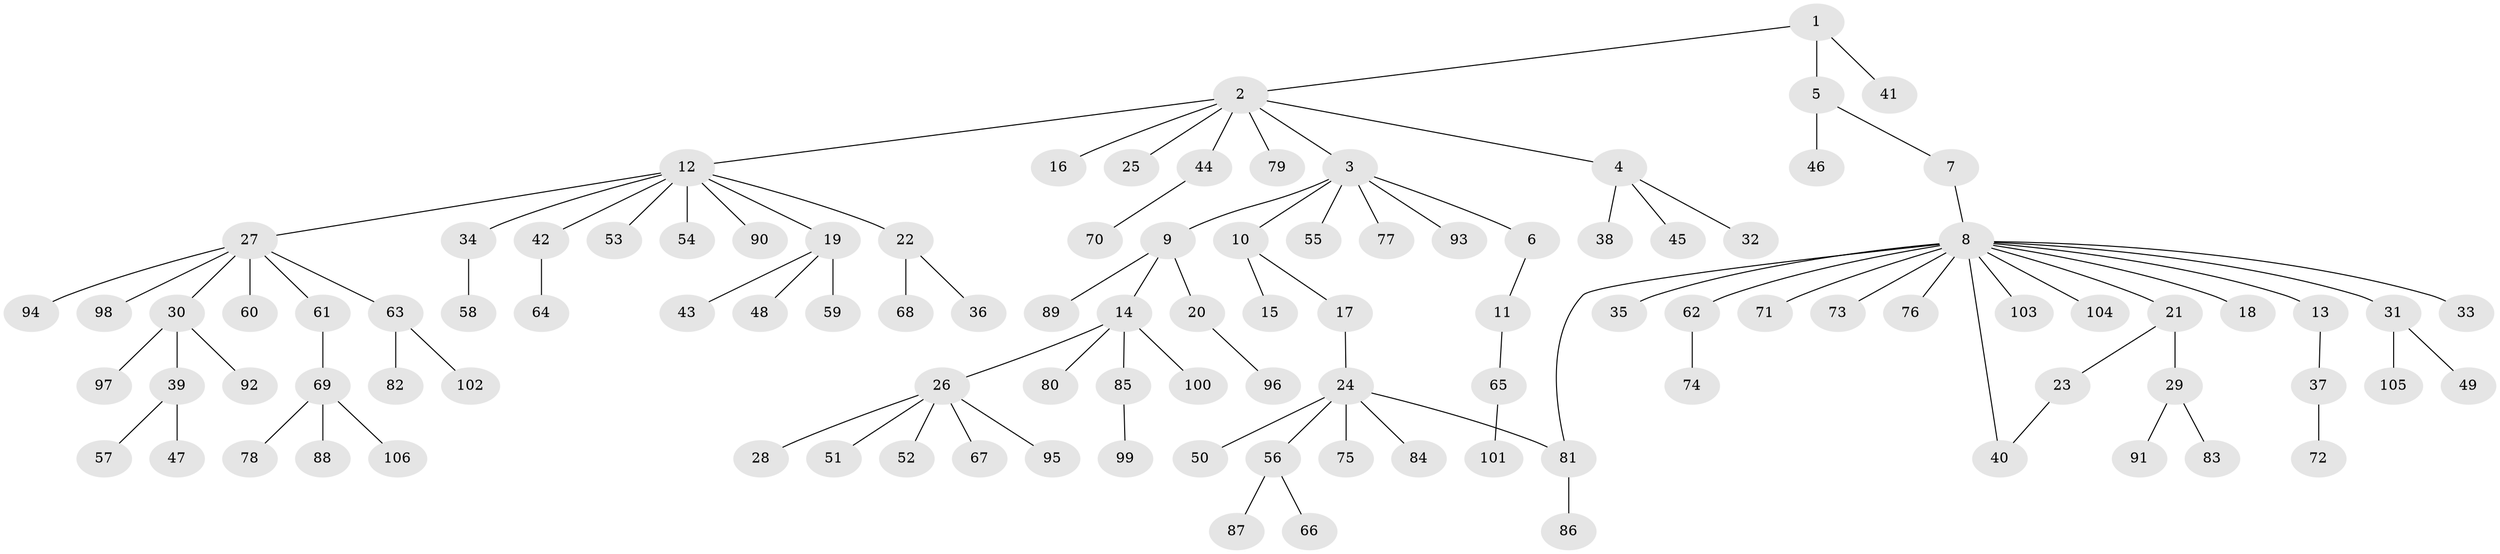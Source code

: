 // Generated by graph-tools (version 1.1) at 2025/11/02/27/25 16:11:09]
// undirected, 106 vertices, 107 edges
graph export_dot {
graph [start="1"]
  node [color=gray90,style=filled];
  1;
  2;
  3;
  4;
  5;
  6;
  7;
  8;
  9;
  10;
  11;
  12;
  13;
  14;
  15;
  16;
  17;
  18;
  19;
  20;
  21;
  22;
  23;
  24;
  25;
  26;
  27;
  28;
  29;
  30;
  31;
  32;
  33;
  34;
  35;
  36;
  37;
  38;
  39;
  40;
  41;
  42;
  43;
  44;
  45;
  46;
  47;
  48;
  49;
  50;
  51;
  52;
  53;
  54;
  55;
  56;
  57;
  58;
  59;
  60;
  61;
  62;
  63;
  64;
  65;
  66;
  67;
  68;
  69;
  70;
  71;
  72;
  73;
  74;
  75;
  76;
  77;
  78;
  79;
  80;
  81;
  82;
  83;
  84;
  85;
  86;
  87;
  88;
  89;
  90;
  91;
  92;
  93;
  94;
  95;
  96;
  97;
  98;
  99;
  100;
  101;
  102;
  103;
  104;
  105;
  106;
  1 -- 2;
  1 -- 5;
  1 -- 41;
  2 -- 3;
  2 -- 4;
  2 -- 12;
  2 -- 16;
  2 -- 25;
  2 -- 44;
  2 -- 79;
  3 -- 6;
  3 -- 9;
  3 -- 10;
  3 -- 55;
  3 -- 77;
  3 -- 93;
  4 -- 32;
  4 -- 38;
  4 -- 45;
  5 -- 7;
  5 -- 46;
  6 -- 11;
  7 -- 8;
  8 -- 13;
  8 -- 18;
  8 -- 21;
  8 -- 31;
  8 -- 33;
  8 -- 35;
  8 -- 40;
  8 -- 62;
  8 -- 71;
  8 -- 73;
  8 -- 76;
  8 -- 81;
  8 -- 103;
  8 -- 104;
  9 -- 14;
  9 -- 20;
  9 -- 89;
  10 -- 15;
  10 -- 17;
  11 -- 65;
  12 -- 19;
  12 -- 22;
  12 -- 27;
  12 -- 34;
  12 -- 42;
  12 -- 53;
  12 -- 54;
  12 -- 90;
  13 -- 37;
  14 -- 26;
  14 -- 80;
  14 -- 85;
  14 -- 100;
  17 -- 24;
  19 -- 43;
  19 -- 48;
  19 -- 59;
  20 -- 96;
  21 -- 23;
  21 -- 29;
  22 -- 36;
  22 -- 68;
  23 -- 40;
  24 -- 50;
  24 -- 56;
  24 -- 75;
  24 -- 81;
  24 -- 84;
  26 -- 28;
  26 -- 51;
  26 -- 52;
  26 -- 67;
  26 -- 95;
  27 -- 30;
  27 -- 60;
  27 -- 61;
  27 -- 63;
  27 -- 94;
  27 -- 98;
  29 -- 83;
  29 -- 91;
  30 -- 39;
  30 -- 92;
  30 -- 97;
  31 -- 49;
  31 -- 105;
  34 -- 58;
  37 -- 72;
  39 -- 47;
  39 -- 57;
  42 -- 64;
  44 -- 70;
  56 -- 66;
  56 -- 87;
  61 -- 69;
  62 -- 74;
  63 -- 82;
  63 -- 102;
  65 -- 101;
  69 -- 78;
  69 -- 88;
  69 -- 106;
  81 -- 86;
  85 -- 99;
}
